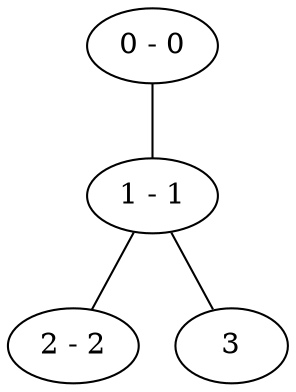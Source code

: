 graph new_graph {
	0[label="0 - 0"];
	1[label="1 - 1"];
	2[label="2 - 2"];
	3;
	0--1;
	1--2;
	1--3;
	}

